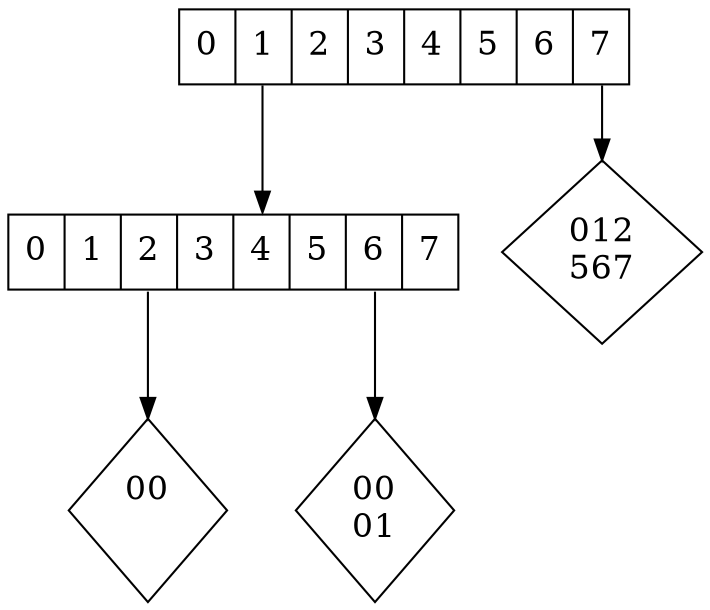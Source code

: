 digraph g {
node [
fontsize = "16"
shape = "ellipse"
];
edge [
];
"node0" [
label = "<f0> 0|<f1> 1|<f2> 2|<f3> 3 | <f4> 4 | <f5> 5 | <f6> 6 | <f7> 7"
shape = "record"
];
"node1" [
label = "<f0> 0|<f1> 1|<f2> 2|<f3> 3 | <f4> 4 | <f5> 5 | <f6> 6 | <f7> 7"
shape = "record"
];
"node2" [
label = "012\n567"
shape = "diamond"
];
"node3" [
label = "00\n  "
shape = "diamond"
];
"node4" [
label = "00\n01"
shape = "diamond"
];
"node0":f1 -> "node1":f4 [
id = 0
];
"node0":f7 -> "node2" [
id = 1
];
"node1":f2 -> "node3" [
id = 2
];
"node1":f6 -> "node4" [
id = 3
];
}

